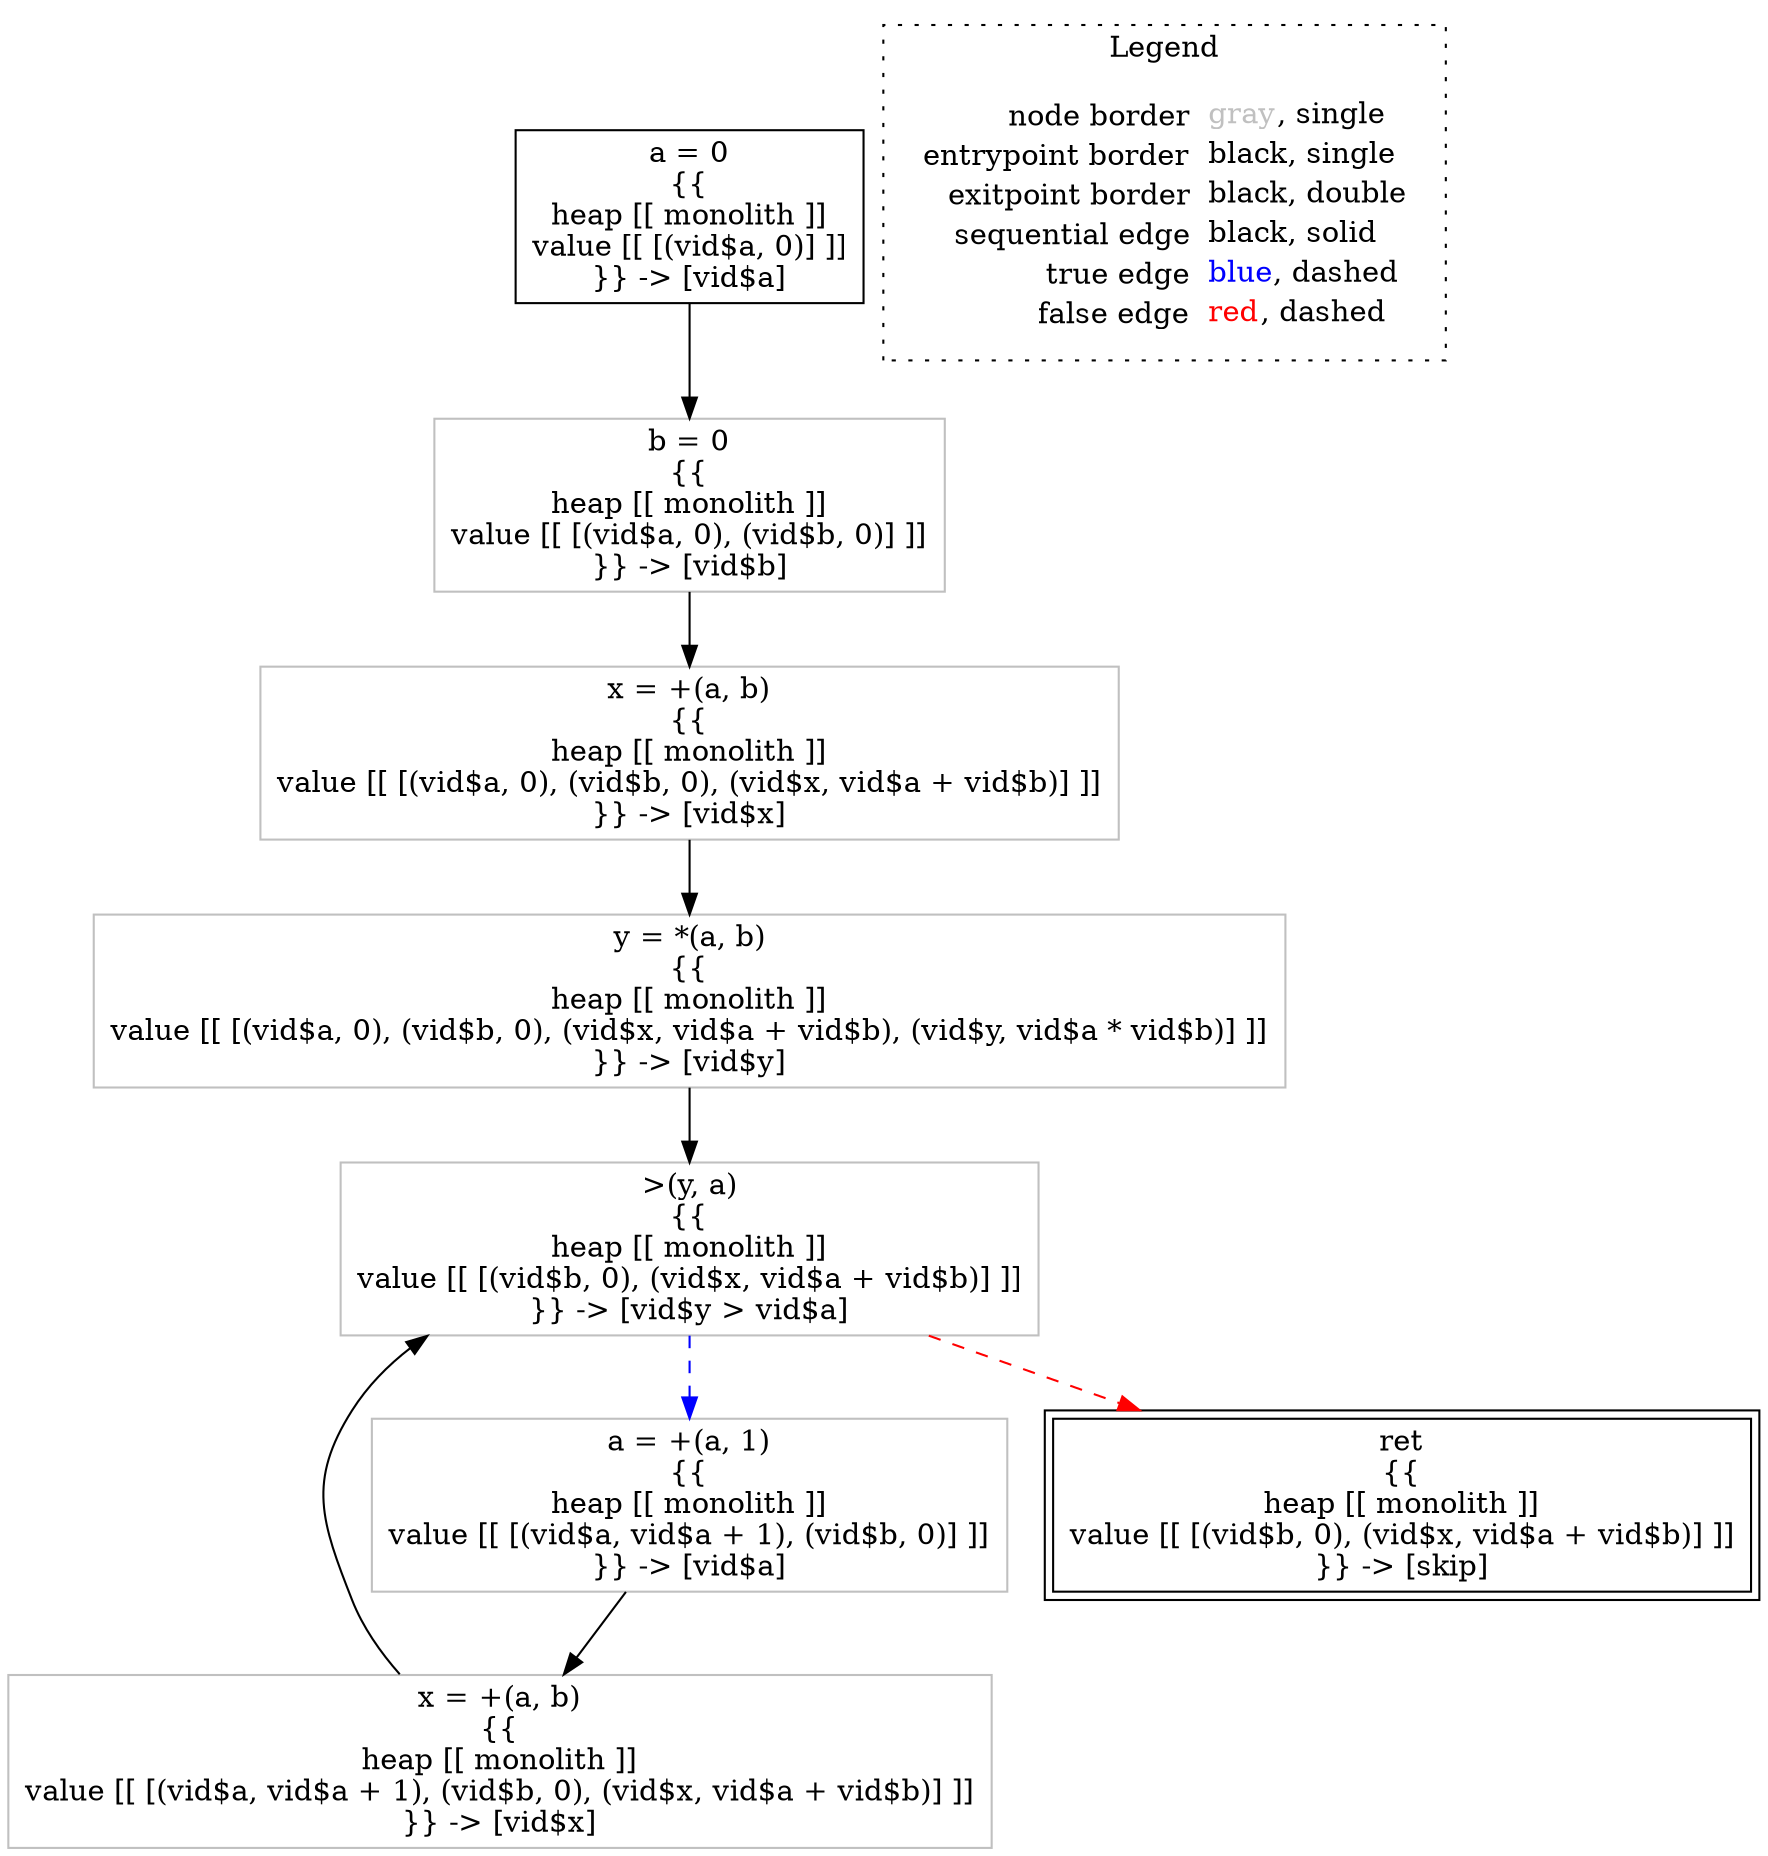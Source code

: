 digraph {
	"node0" [shape="rect",color="black",label=<a = 0<BR/>{{<BR/>heap [[ monolith ]]<BR/>value [[ [(vid$a, 0)] ]]<BR/>}} -&gt; [vid$a]>];
	"node1" [shape="rect",color="gray",label=<x = +(a, b)<BR/>{{<BR/>heap [[ monolith ]]<BR/>value [[ [(vid$a, 0), (vid$b, 0), (vid$x, vid$a + vid$b)] ]]<BR/>}} -&gt; [vid$x]>];
	"node2" [shape="rect",color="gray",label=<b = 0<BR/>{{<BR/>heap [[ monolith ]]<BR/>value [[ [(vid$a, 0), (vid$b, 0)] ]]<BR/>}} -&gt; [vid$b]>];
	"node3" [shape="rect",color="gray",label=<y = *(a, b)<BR/>{{<BR/>heap [[ monolith ]]<BR/>value [[ [(vid$a, 0), (vid$b, 0), (vid$x, vid$a + vid$b), (vid$y, vid$a * vid$b)] ]]<BR/>}} -&gt; [vid$y]>];
	"node4" [shape="rect",color="gray",label=<a = +(a, 1)<BR/>{{<BR/>heap [[ monolith ]]<BR/>value [[ [(vid$a, vid$a + 1), (vid$b, 0)] ]]<BR/>}} -&gt; [vid$a]>];
	"node5" [shape="rect",color="gray",label=<x = +(a, b)<BR/>{{<BR/>heap [[ monolith ]]<BR/>value [[ [(vid$a, vid$a + 1), (vid$b, 0), (vid$x, vid$a + vid$b)] ]]<BR/>}} -&gt; [vid$x]>];
	"node6" [shape="rect",color="black",peripheries="2",label=<ret<BR/>{{<BR/>heap [[ monolith ]]<BR/>value [[ [(vid$b, 0), (vid$x, vid$a + vid$b)] ]]<BR/>}} -&gt; [skip]>];
	"node7" [shape="rect",color="gray",label=<&gt;(y, a)<BR/>{{<BR/>heap [[ monolith ]]<BR/>value [[ [(vid$b, 0), (vid$x, vid$a + vid$b)] ]]<BR/>}} -&gt; [vid$y &gt; vid$a]>];
	"node1" -> "node3" [color="black"];
	"node2" -> "node1" [color="black"];
	"node3" -> "node7" [color="black"];
	"node4" -> "node5" [color="black"];
	"node5" -> "node7" [color="black"];
	"node0" -> "node2" [color="black"];
	"node7" -> "node4" [color="blue",style="dashed"];
	"node7" -> "node6" [color="red",style="dashed"];
subgraph cluster_legend {
	label="Legend";
	style=dotted;
	node [shape=plaintext];
	"legend" [label=<<table border="0" cellpadding="2" cellspacing="0" cellborder="0"><tr><td align="right">node border&nbsp;</td><td align="left"><font color="gray">gray</font>, single</td></tr><tr><td align="right">entrypoint border&nbsp;</td><td align="left"><font color="black">black</font>, single</td></tr><tr><td align="right">exitpoint border&nbsp;</td><td align="left"><font color="black">black</font>, double</td></tr><tr><td align="right">sequential edge&nbsp;</td><td align="left"><font color="black">black</font>, solid</td></tr><tr><td align="right">true edge&nbsp;</td><td align="left"><font color="blue">blue</font>, dashed</td></tr><tr><td align="right">false edge&nbsp;</td><td align="left"><font color="red">red</font>, dashed</td></tr></table>>];
}

}
